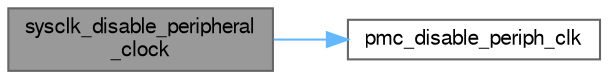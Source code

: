 digraph "sysclk_disable_peripheral_clock"
{
 // LATEX_PDF_SIZE
  bgcolor="transparent";
  edge [fontname=FreeSans,fontsize=10,labelfontname=FreeSans,labelfontsize=10];
  node [fontname=FreeSans,fontsize=10,shape=box,height=0.2,width=0.4];
  rankdir="LR";
  Node1 [label="sysclk_disable_peripheral\l_clock",height=0.2,width=0.4,color="gray40", fillcolor="grey60", style="filled", fontcolor="black",tooltip="Disable a peripheral's clock."];
  Node1 -> Node2 [color="steelblue1",style="solid"];
  Node2 [label="pmc_disable_periph_clk",height=0.2,width=0.4,color="grey40", fillcolor="white", style="filled",URL="$group__sam__drivers__pmc__group.html#ga05fddac6c4c6a749b242f45e1a222772",tooltip="Disable the specified peripheral clock."];
}
